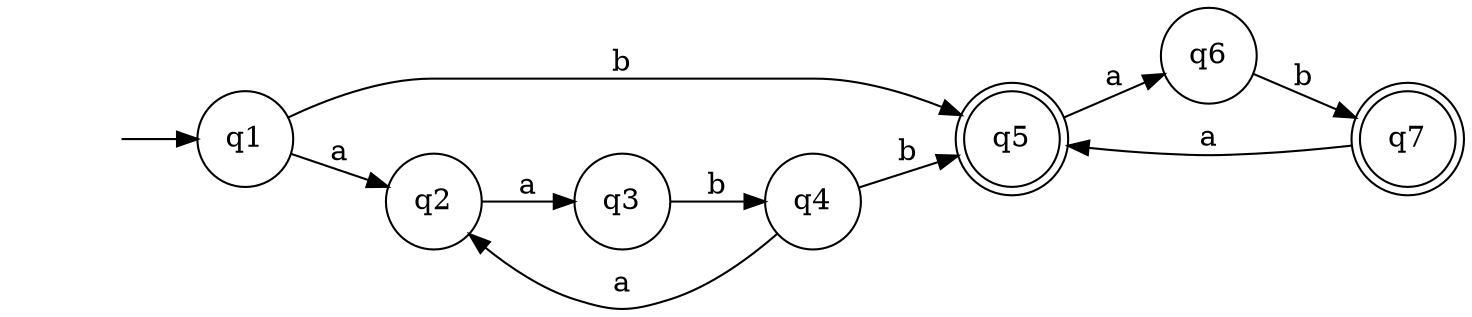 digraph G4_1{
    rankdir = "LR";
    node [shape = "none"]; "";
    node [shape = "doublecircle"]; q5, q7;
    node [shape = "circle"];
    "" -> q1;
    q1 -> q2 [label = "a"];
    q1 -> q5 [label = "b"];
    q2 -> q3 [label = "a"];
    q3 -> q4 [label = "b"];
    q4 -> q2 [label = "a"];
    q4 -> q5 [label = "b"];
    q5 -> q6 [label = "a"];
    q6 -> q7 [label = "b"];
    q7 -> q5 [label = "a"];
} 